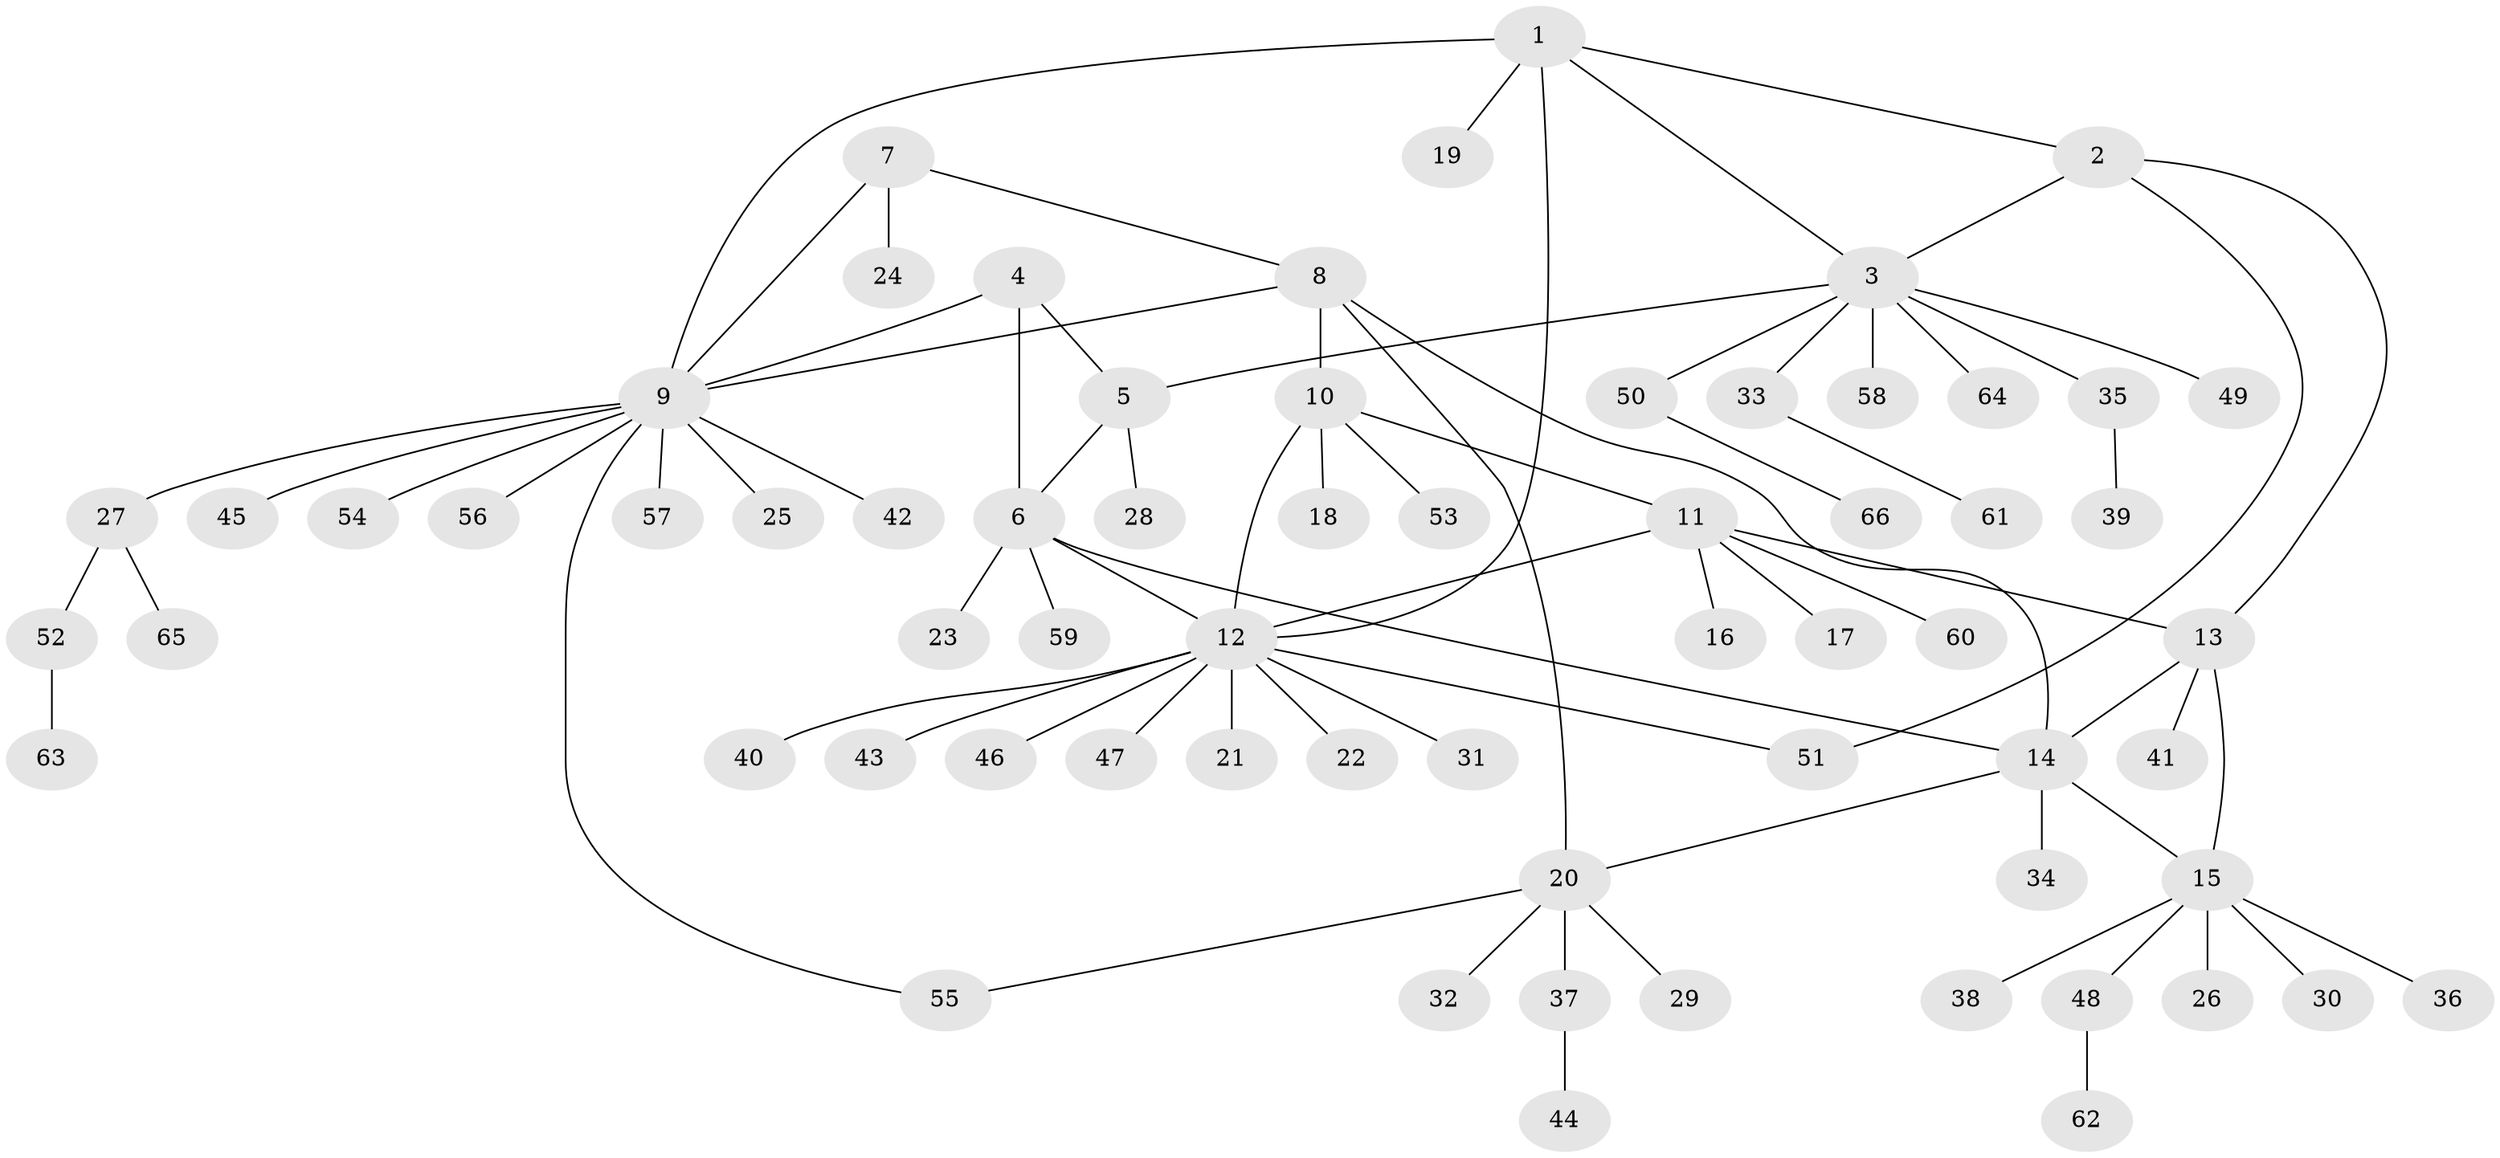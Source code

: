 // coarse degree distribution, {5: 0.10256410256410256, 4: 0.05128205128205128, 10: 0.02564102564102564, 3: 0.02564102564102564, 6: 0.02564102564102564, 15: 0.02564102564102564, 1: 0.6666666666666666, 2: 0.07692307692307693}
// Generated by graph-tools (version 1.1) at 2025/19/03/04/25 18:19:26]
// undirected, 66 vertices, 79 edges
graph export_dot {
graph [start="1"]
  node [color=gray90,style=filled];
  1;
  2;
  3;
  4;
  5;
  6;
  7;
  8;
  9;
  10;
  11;
  12;
  13;
  14;
  15;
  16;
  17;
  18;
  19;
  20;
  21;
  22;
  23;
  24;
  25;
  26;
  27;
  28;
  29;
  30;
  31;
  32;
  33;
  34;
  35;
  36;
  37;
  38;
  39;
  40;
  41;
  42;
  43;
  44;
  45;
  46;
  47;
  48;
  49;
  50;
  51;
  52;
  53;
  54;
  55;
  56;
  57;
  58;
  59;
  60;
  61;
  62;
  63;
  64;
  65;
  66;
  1 -- 2;
  1 -- 3;
  1 -- 9;
  1 -- 12;
  1 -- 19;
  2 -- 3;
  2 -- 13;
  2 -- 51;
  3 -- 5;
  3 -- 33;
  3 -- 35;
  3 -- 49;
  3 -- 50;
  3 -- 58;
  3 -- 64;
  4 -- 5;
  4 -- 6;
  4 -- 9;
  5 -- 6;
  5 -- 28;
  6 -- 12;
  6 -- 14;
  6 -- 23;
  6 -- 59;
  7 -- 8;
  7 -- 9;
  7 -- 24;
  8 -- 9;
  8 -- 10;
  8 -- 14;
  8 -- 20;
  9 -- 25;
  9 -- 27;
  9 -- 42;
  9 -- 45;
  9 -- 54;
  9 -- 55;
  9 -- 56;
  9 -- 57;
  10 -- 11;
  10 -- 12;
  10 -- 18;
  10 -- 53;
  11 -- 12;
  11 -- 13;
  11 -- 16;
  11 -- 17;
  11 -- 60;
  12 -- 21;
  12 -- 22;
  12 -- 31;
  12 -- 40;
  12 -- 43;
  12 -- 46;
  12 -- 47;
  12 -- 51;
  13 -- 14;
  13 -- 15;
  13 -- 41;
  14 -- 15;
  14 -- 20;
  14 -- 34;
  15 -- 26;
  15 -- 30;
  15 -- 36;
  15 -- 38;
  15 -- 48;
  20 -- 29;
  20 -- 32;
  20 -- 37;
  20 -- 55;
  27 -- 52;
  27 -- 65;
  33 -- 61;
  35 -- 39;
  37 -- 44;
  48 -- 62;
  50 -- 66;
  52 -- 63;
}

